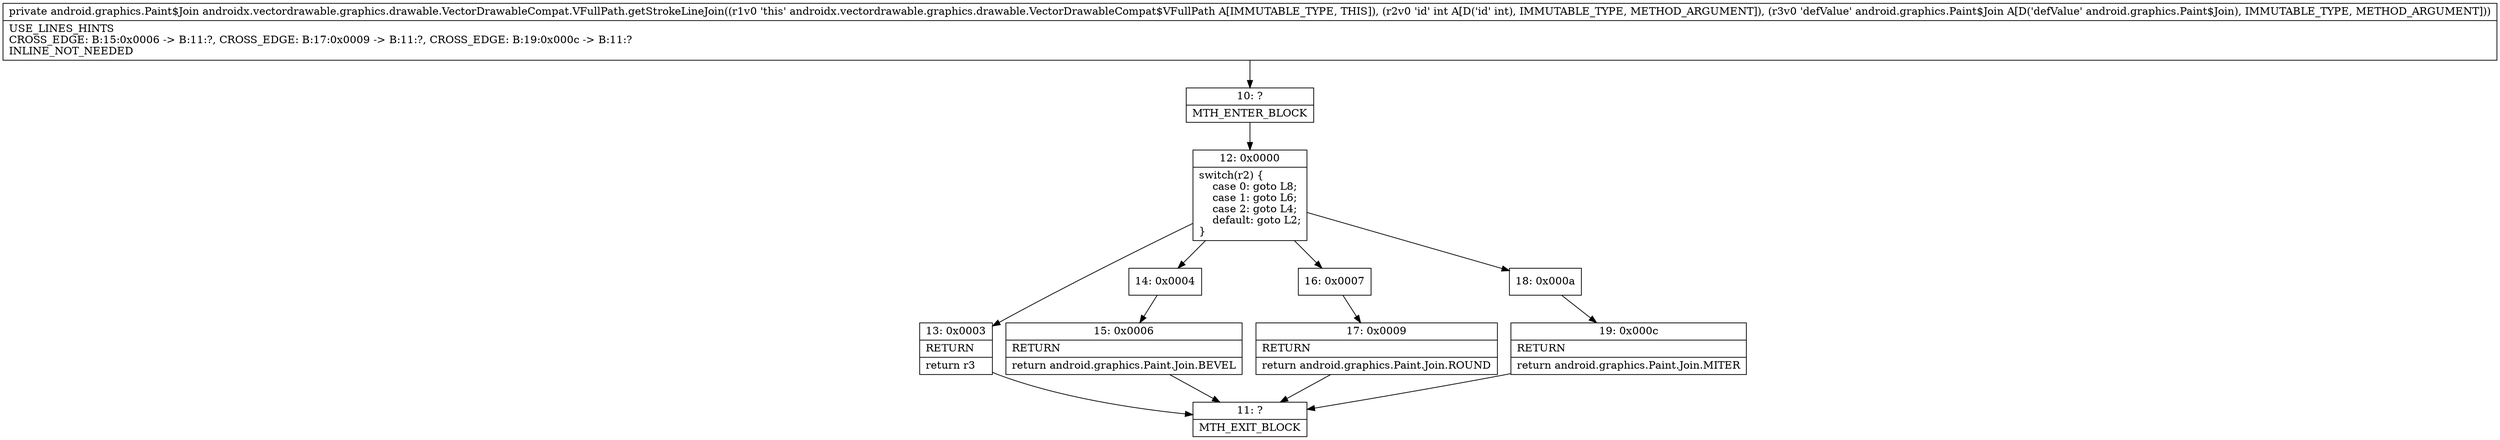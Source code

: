 digraph "CFG forandroidx.vectordrawable.graphics.drawable.VectorDrawableCompat.VFullPath.getStrokeLineJoin(ILandroid\/graphics\/Paint$Join;)Landroid\/graphics\/Paint$Join;" {
Node_10 [shape=record,label="{10\:\ ?|MTH_ENTER_BLOCK\l}"];
Node_12 [shape=record,label="{12\:\ 0x0000|switch(r2) \{\l    case 0: goto L8;\l    case 1: goto L6;\l    case 2: goto L4;\l    default: goto L2;\l\}\l}"];
Node_13 [shape=record,label="{13\:\ 0x0003|RETURN\l|return r3\l}"];
Node_11 [shape=record,label="{11\:\ ?|MTH_EXIT_BLOCK\l}"];
Node_14 [shape=record,label="{14\:\ 0x0004}"];
Node_15 [shape=record,label="{15\:\ 0x0006|RETURN\l|return android.graphics.Paint.Join.BEVEL\l}"];
Node_16 [shape=record,label="{16\:\ 0x0007}"];
Node_17 [shape=record,label="{17\:\ 0x0009|RETURN\l|return android.graphics.Paint.Join.ROUND\l}"];
Node_18 [shape=record,label="{18\:\ 0x000a}"];
Node_19 [shape=record,label="{19\:\ 0x000c|RETURN\l|return android.graphics.Paint.Join.MITER\l}"];
MethodNode[shape=record,label="{private android.graphics.Paint$Join androidx.vectordrawable.graphics.drawable.VectorDrawableCompat.VFullPath.getStrokeLineJoin((r1v0 'this' androidx.vectordrawable.graphics.drawable.VectorDrawableCompat$VFullPath A[IMMUTABLE_TYPE, THIS]), (r2v0 'id' int A[D('id' int), IMMUTABLE_TYPE, METHOD_ARGUMENT]), (r3v0 'defValue' android.graphics.Paint$Join A[D('defValue' android.graphics.Paint$Join), IMMUTABLE_TYPE, METHOD_ARGUMENT]))  | USE_LINES_HINTS\lCROSS_EDGE: B:15:0x0006 \-\> B:11:?, CROSS_EDGE: B:17:0x0009 \-\> B:11:?, CROSS_EDGE: B:19:0x000c \-\> B:11:?\lINLINE_NOT_NEEDED\l}"];
MethodNode -> Node_10;Node_10 -> Node_12;
Node_12 -> Node_13;
Node_12 -> Node_14;
Node_12 -> Node_16;
Node_12 -> Node_18;
Node_13 -> Node_11;
Node_14 -> Node_15;
Node_15 -> Node_11;
Node_16 -> Node_17;
Node_17 -> Node_11;
Node_18 -> Node_19;
Node_19 -> Node_11;
}

